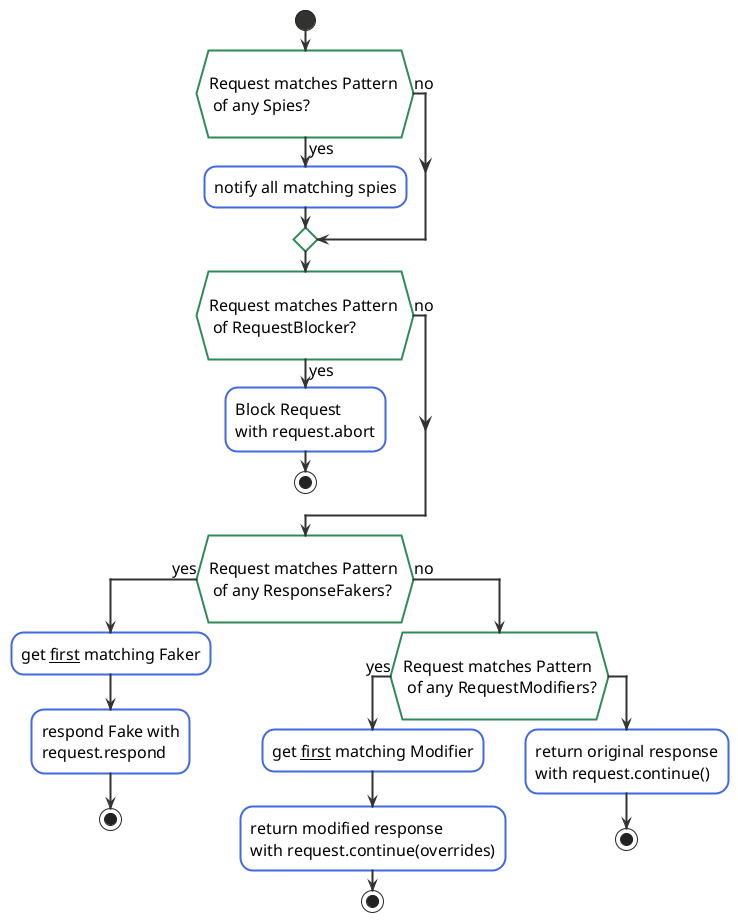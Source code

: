 @startuml

'skinparam monochrome true
skinparam shadowing false

skinparam activity {
   DiamondFontSize 16
   FontSize 16
   BorderThickness 2

   FontColor black
   DiamondFontColor black
   BackgroundColor white
   DiamondBackgroundColor white
   BorderColor RoyalBlue
   DiamondBorderColor Seagreen

   StartColor 343131
   EndColor 343131
}

skinparam arrow {
    color 343131
    fontColor black
    FontSize 16
}

start


if (\nRequest matches Pattern \n of any Spies?\n) then (yes)
  :notify all matching spies;
else (no)

endif


if (\nRequest matches Pattern \n of RequestBlocker?\n) then (no)


else (yes)
  :Block Request \nwith request.abort;
  stop

endif


if (\nRequest matches Pattern \n of any ResponseFakers?\n) then (yes)
  :get __first__ matching Faker;
  :respond Fake with\nrequest.respond;
  stop
else (no)
    if (\nRequest matches Pattern \n of any RequestModifiers?\n) then (yes)
        :get __first__ matching Modifier;
        :return modified response\nwith request.continue(overrides);
        stop
    else
        :return original response\nwith request.continue();
        stop
    endif
endif



@enduml
